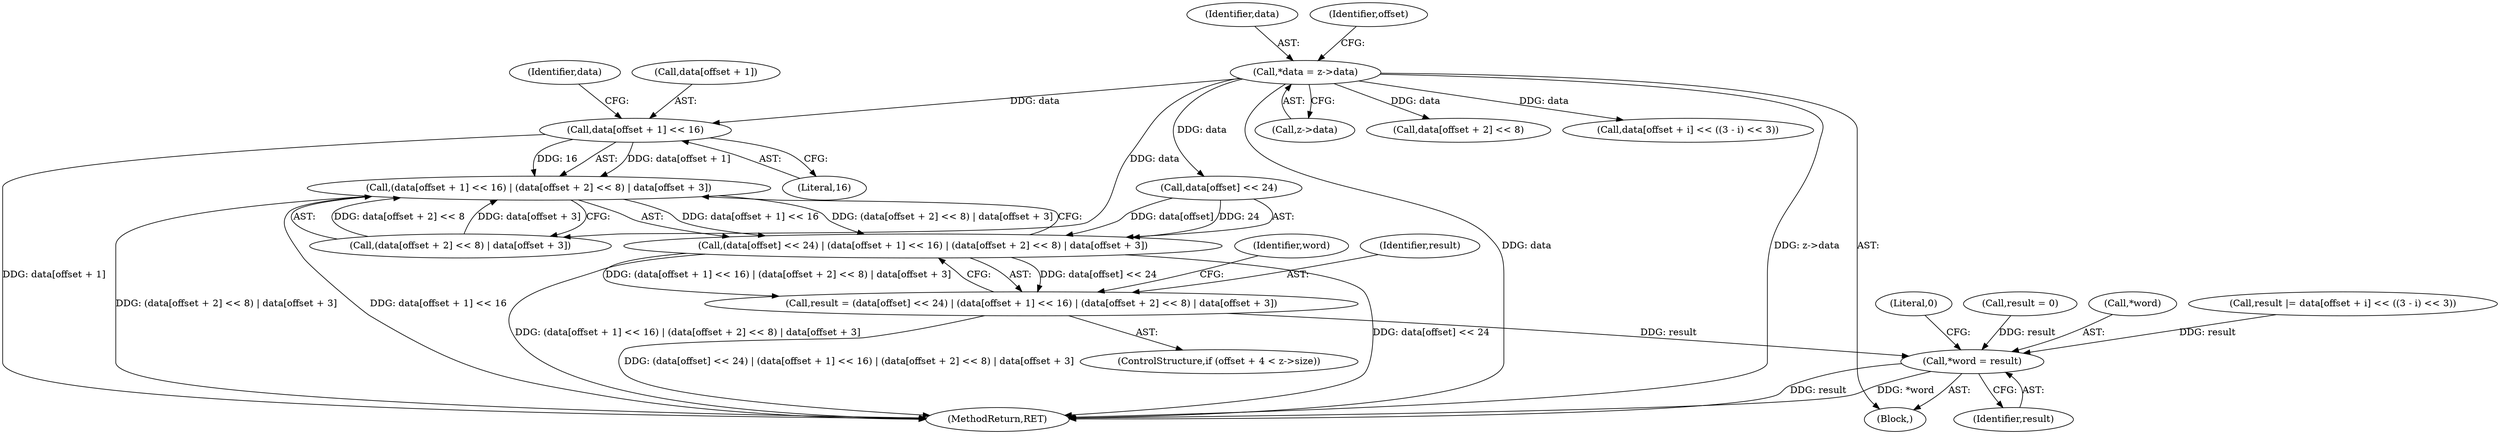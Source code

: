 digraph "0_ghostscript_e698d5c11d27212aa1098bc5b1673a3378563092@array" {
"1000135" [label="(Call,data[offset + 1] << 16)"];
"1000112" [label="(Call,*data = z->data)"];
"1000134" [label="(Call,(data[offset + 1] << 16) | (data[offset + 2] << 8) | data[offset + 3])"];
"1000128" [label="(Call,(data[offset] << 24) | (data[offset + 1] << 16) | (data[offset + 2] << 8) | data[offset + 3])"];
"1000126" [label="(Call,result = (data[offset] << 24) | (data[offset + 1] << 16) | (data[offset + 2] << 8) | data[offset + 3])"];
"1000197" [label="(Call,*word = result)"];
"1000104" [label="(Block,)"];
"1000129" [label="(Call,data[offset] << 24)"];
"1000136" [label="(Call,data[offset + 1])"];
"1000203" [label="(MethodReturn,RET)"];
"1000128" [label="(Call,(data[offset] << 24) | (data[offset + 1] << 16) | (data[offset + 2] << 8) | data[offset + 3])"];
"1000113" [label="(Identifier,data)"];
"1000142" [label="(Call,(data[offset + 2] << 8) | data[offset + 3])"];
"1000112" [label="(Call,*data = z->data)"];
"1000145" [label="(Identifier,data)"];
"1000127" [label="(Identifier,result)"];
"1000202" [label="(Literal,0)"];
"1000121" [label="(Identifier,offset)"];
"1000168" [label="(Call,result = 0)"];
"1000114" [label="(Call,z->data)"];
"1000135" [label="(Call,data[offset + 1] << 16)"];
"1000118" [label="(ControlStructure,if (offset + 4 < z->size))"];
"1000197" [label="(Call,*word = result)"];
"1000143" [label="(Call,data[offset + 2] << 8)"];
"1000186" [label="(Call,data[offset + i] << ((3 - i) << 3))"];
"1000199" [label="(Identifier,word)"];
"1000200" [label="(Identifier,result)"];
"1000141" [label="(Literal,16)"];
"1000134" [label="(Call,(data[offset + 1] << 16) | (data[offset + 2] << 8) | data[offset + 3])"];
"1000198" [label="(Call,*word)"];
"1000126" [label="(Call,result = (data[offset] << 24) | (data[offset + 1] << 16) | (data[offset + 2] << 8) | data[offset + 3])"];
"1000184" [label="(Call,result |= data[offset + i] << ((3 - i) << 3))"];
"1000135" -> "1000134"  [label="AST: "];
"1000135" -> "1000141"  [label="CFG: "];
"1000136" -> "1000135"  [label="AST: "];
"1000141" -> "1000135"  [label="AST: "];
"1000145" -> "1000135"  [label="CFG: "];
"1000135" -> "1000203"  [label="DDG: data[offset + 1]"];
"1000135" -> "1000134"  [label="DDG: data[offset + 1]"];
"1000135" -> "1000134"  [label="DDG: 16"];
"1000112" -> "1000135"  [label="DDG: data"];
"1000112" -> "1000104"  [label="AST: "];
"1000112" -> "1000114"  [label="CFG: "];
"1000113" -> "1000112"  [label="AST: "];
"1000114" -> "1000112"  [label="AST: "];
"1000121" -> "1000112"  [label="CFG: "];
"1000112" -> "1000203"  [label="DDG: z->data"];
"1000112" -> "1000203"  [label="DDG: data"];
"1000112" -> "1000129"  [label="DDG: data"];
"1000112" -> "1000143"  [label="DDG: data"];
"1000112" -> "1000142"  [label="DDG: data"];
"1000112" -> "1000186"  [label="DDG: data"];
"1000134" -> "1000128"  [label="AST: "];
"1000134" -> "1000142"  [label="CFG: "];
"1000142" -> "1000134"  [label="AST: "];
"1000128" -> "1000134"  [label="CFG: "];
"1000134" -> "1000203"  [label="DDG: (data[offset + 2] << 8) | data[offset + 3]"];
"1000134" -> "1000203"  [label="DDG: data[offset + 1] << 16"];
"1000134" -> "1000128"  [label="DDG: data[offset + 1] << 16"];
"1000134" -> "1000128"  [label="DDG: (data[offset + 2] << 8) | data[offset + 3]"];
"1000142" -> "1000134"  [label="DDG: data[offset + 2] << 8"];
"1000142" -> "1000134"  [label="DDG: data[offset + 3]"];
"1000128" -> "1000126"  [label="AST: "];
"1000129" -> "1000128"  [label="AST: "];
"1000126" -> "1000128"  [label="CFG: "];
"1000128" -> "1000203"  [label="DDG: data[offset] << 24"];
"1000128" -> "1000203"  [label="DDG: (data[offset + 1] << 16) | (data[offset + 2] << 8) | data[offset + 3]"];
"1000128" -> "1000126"  [label="DDG: data[offset] << 24"];
"1000128" -> "1000126"  [label="DDG: (data[offset + 1] << 16) | (data[offset + 2] << 8) | data[offset + 3]"];
"1000129" -> "1000128"  [label="DDG: data[offset]"];
"1000129" -> "1000128"  [label="DDG: 24"];
"1000126" -> "1000118"  [label="AST: "];
"1000127" -> "1000126"  [label="AST: "];
"1000199" -> "1000126"  [label="CFG: "];
"1000126" -> "1000203"  [label="DDG: (data[offset] << 24) | (data[offset + 1] << 16) | (data[offset + 2] << 8) | data[offset + 3]"];
"1000126" -> "1000197"  [label="DDG: result"];
"1000197" -> "1000104"  [label="AST: "];
"1000197" -> "1000200"  [label="CFG: "];
"1000198" -> "1000197"  [label="AST: "];
"1000200" -> "1000197"  [label="AST: "];
"1000202" -> "1000197"  [label="CFG: "];
"1000197" -> "1000203"  [label="DDG: *word"];
"1000197" -> "1000203"  [label="DDG: result"];
"1000184" -> "1000197"  [label="DDG: result"];
"1000168" -> "1000197"  [label="DDG: result"];
}
